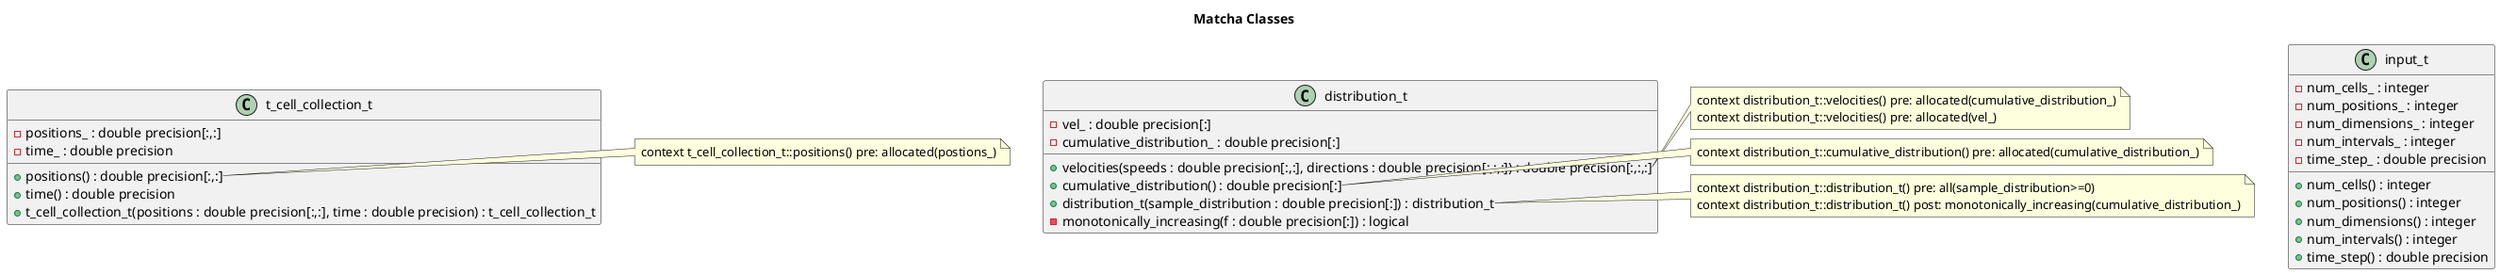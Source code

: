 @startuml

Title "Matcha Classes"

class t_cell_collection_t{
  - positions_ : double precision[:,:]
  - time_ : double precision
  + positions() : double precision[:,:]
  + time() : double precision
  + t_cell_collection_t(positions : double precision[:,:], time : double precision) : t_cell_collection_t
}

note right of t_cell_collection_t::positions()
  context t_cell_collection_t::positions() pre: allocated(postions_)
end note

class distribution_t{
  - vel_ : double precision[:]
  - cumulative_distribution_ : double precision[:]
  + velocities(speeds : double precision[:,:], directions : double precision[:,:,:]) : double precision[:,:,:]
  + cumulative_distribution() : double precision[:]
  + distribution_t(sample_distribution : double precision[:]) : distribution_t
  - monotonically_increasing(f : double precision[:]) : logical
}

note right of distribution_t::velocities
  context distribution_t::velocities() pre: allocated(cumulative_distribution_)
  context distribution_t::velocities() pre: allocated(vel_)
end note

note right of distribution_t::cumulative_distribution()
  context distribution_t::cumulative_distribution() pre: allocated(cumulative_distribution_)
end note

note right of distribution_t::distribution_t
  context distribution_t::distribution_t() pre: all(sample_distribution>=0)
  context distribution_t::distribution_t() post: monotonically_increasing(cumulative_distribution_)
end note

class input_t {
  - num_cells_ : integer 
  - num_positions_ : integer 
  - num_dimensions_ : integer 
  - num_intervals_ : integer
  - time_step_ : double precision
  + num_cells() : integer
  + num_positions() : integer
  + num_dimensions() : integer
  + num_intervals() : integer
  + time_step() : double precision
}

@enduml
